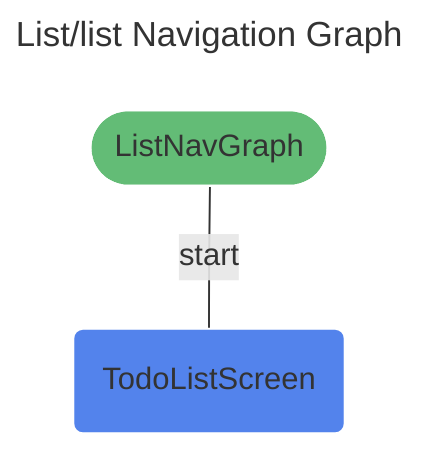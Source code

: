 ---
title: List/list Navigation Graph
---
%%{init: {'theme':'base', 'themeVariables': { 'primaryTextColor': '#fff' }}%%
graph TD
list/list(["ListNavGraph"]) -- "start" --- list/todo_list_screen("TodoListScreen")


classDef destination fill:#5383EC,stroke:#ffffff;
class list/todo_list_screen destination;
classDef navgraph fill:#63BC76,stroke:#ffffff;
class list/list navgraph;